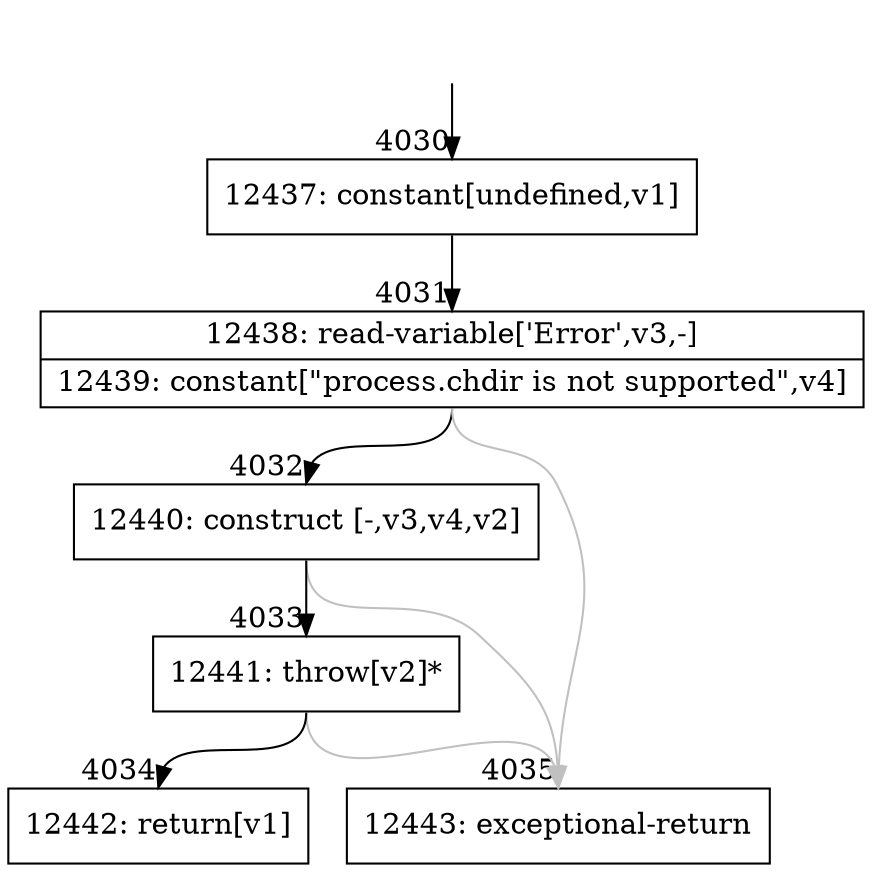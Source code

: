 digraph {
rankdir="TD"
BB_entry243[shape=none,label=""];
BB_entry243 -> BB4030 [tailport=s, headport=n, headlabel="    4030"]
BB4030 [shape=record label="{12437: constant[undefined,v1]}" ] 
BB4030 -> BB4031 [tailport=s, headport=n, headlabel="      4031"]
BB4031 [shape=record label="{12438: read-variable['Error',v3,-]|12439: constant[\"process.chdir is not supported\",v4]}" ] 
BB4031 -> BB4032 [tailport=s, headport=n, headlabel="      4032"]
BB4031 -> BB4035 [tailport=s, headport=n, color=gray, headlabel="      4035"]
BB4032 [shape=record label="{12440: construct [-,v3,v4,v2]}" ] 
BB4032 -> BB4033 [tailport=s, headport=n, headlabel="      4033"]
BB4032 -> BB4035 [tailport=s, headport=n, color=gray]
BB4033 [shape=record label="{12441: throw[v2]*}" ] 
BB4033 -> BB4034 [tailport=s, headport=n, headlabel="      4034"]
BB4033 -> BB4035 [tailport=s, headport=n, color=gray]
BB4034 [shape=record label="{12442: return[v1]}" ] 
BB4035 [shape=record label="{12443: exceptional-return}" ] 
//#$~ 4173
}
